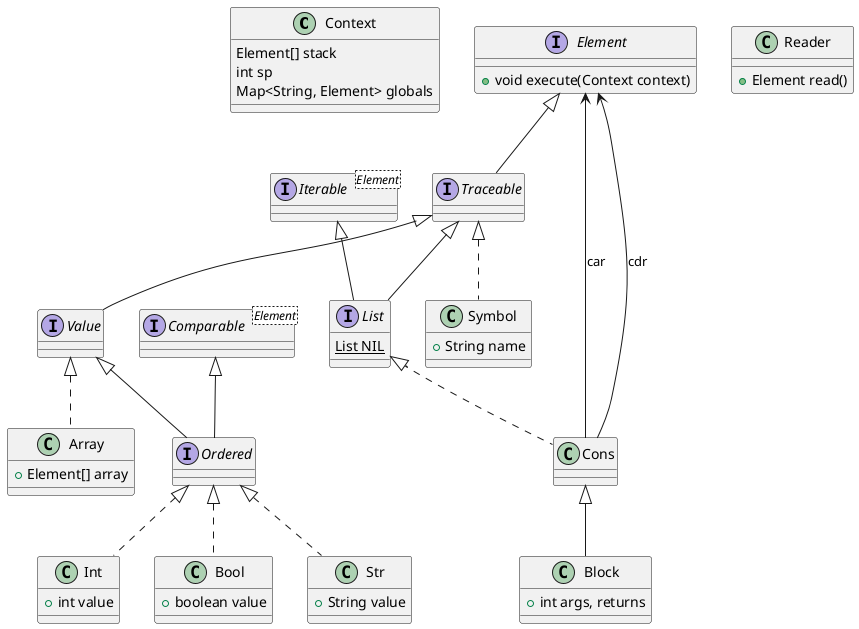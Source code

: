 @startuml
class Context {
  Element[] stack
  int sp
  Map<String, Element> globals
}
interface Element {
  +void execute(Context context)
}
interface Traceable
interface Value
interface Ordered
interface Comparable<Element>
interface Iterable<Element>
class Int {
  +int value
}
class Bool {
  +boolean value
}
class Str {
  +String value
}
class Array {
  +Element[] array
}
interface List {
  {static} List NIL
}
class Symbol {
  +String name
}
class Reader {
  +Element read()
}
class Block {
  +int args, returns
}
Element <|-- Traceable
Traceable <|-- Value
Cons --> Element : car
Cons --> Element : cdr
Traceable <|-- List
Iterable <|-- List
Value <|-- Ordered
Comparable <|-- Ordered
Ordered <|.. Int
Ordered <|.. Bool
Ordered <|.. Str
Value <|.. Array
List <|.. Cons
Cons <|-- Block
Traceable <|.. Symbol
@enduml